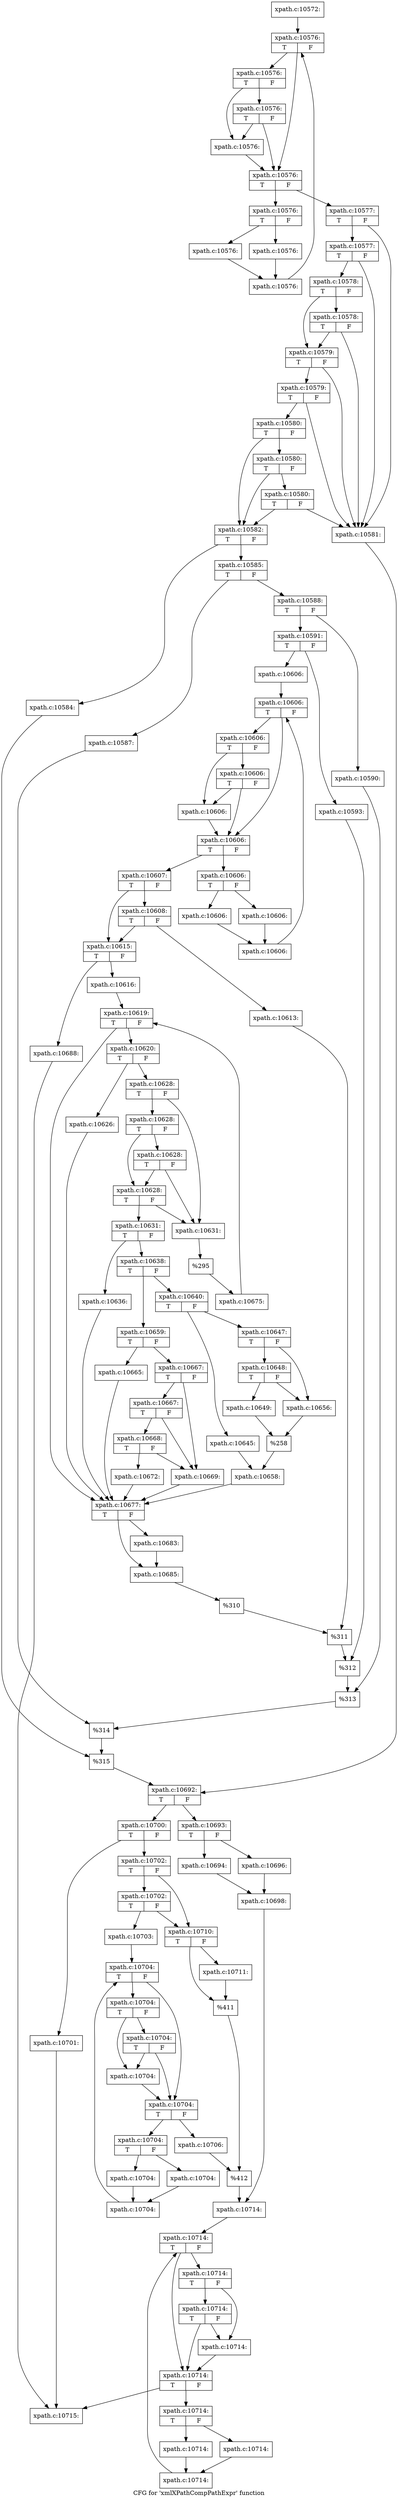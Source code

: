 digraph "CFG for 'xmlXPathCompPathExpr' function" {
	label="CFG for 'xmlXPathCompPathExpr' function";

	Node0x55e6b2c34ad0 [shape=record,label="{xpath.c:10572:}"];
	Node0x55e6b2c34ad0 -> Node0x55e6b2c3cb60;
	Node0x55e6b2c3cb60 [shape=record,label="{xpath.c:10576:|{<s0>T|<s1>F}}"];
	Node0x55e6b2c3cb60 -> Node0x55e6b2c3cda0;
	Node0x55e6b2c3cb60 -> Node0x55e6b2c3ce40;
	Node0x55e6b2c3ce40 [shape=record,label="{xpath.c:10576:|{<s0>T|<s1>F}}"];
	Node0x55e6b2c3ce40 -> Node0x55e6b2c3d100;
	Node0x55e6b2c3ce40 -> Node0x55e6b2c3cdf0;
	Node0x55e6b2c3d100 [shape=record,label="{xpath.c:10576:|{<s0>T|<s1>F}}"];
	Node0x55e6b2c3d100 -> Node0x55e6b2c3cda0;
	Node0x55e6b2c3d100 -> Node0x55e6b2c3cdf0;
	Node0x55e6b2c3cdf0 [shape=record,label="{xpath.c:10576:}"];
	Node0x55e6b2c3cdf0 -> Node0x55e6b2c3cda0;
	Node0x55e6b2c3cda0 [shape=record,label="{xpath.c:10576:|{<s0>T|<s1>F}}"];
	Node0x55e6b2c3cda0 -> Node0x55e6b2c3d5f0;
	Node0x55e6b2c3cda0 -> Node0x55e6b2c3cd50;
	Node0x55e6b2c3d5f0 [shape=record,label="{xpath.c:10576:|{<s0>T|<s1>F}}"];
	Node0x55e6b2c3d5f0 -> Node0x55e6b2c3da30;
	Node0x55e6b2c3d5f0 -> Node0x55e6b2c3da80;
	Node0x55e6b2c3da30 [shape=record,label="{xpath.c:10576:}"];
	Node0x55e6b2c3da30 -> Node0x55e6b2c3dad0;
	Node0x55e6b2c3da80 [shape=record,label="{xpath.c:10576:}"];
	Node0x55e6b2c3da80 -> Node0x55e6b2c3dad0;
	Node0x55e6b2c3dad0 [shape=record,label="{xpath.c:10576:}"];
	Node0x55e6b2c3dad0 -> Node0x55e6b2c3cb60;
	Node0x55e6b2c3cd50 [shape=record,label="{xpath.c:10577:|{<s0>T|<s1>F}}"];
	Node0x55e6b2c3cd50 -> Node0x55e6b2c3e430;
	Node0x55e6b2c3cd50 -> Node0x55e6b2c3e720;
	Node0x55e6b2c3e720 [shape=record,label="{xpath.c:10577:|{<s0>T|<s1>F}}"];
	Node0x55e6b2c3e720 -> Node0x55e6b2c3e430;
	Node0x55e6b2c3e720 -> Node0x55e6b2c3e6a0;
	Node0x55e6b2c3e6a0 [shape=record,label="{xpath.c:10578:|{<s0>T|<s1>F}}"];
	Node0x55e6b2c3e6a0 -> Node0x55e6b2c3ef80;
	Node0x55e6b2c3e6a0 -> Node0x55e6b2c3e620;
	Node0x55e6b2c3ef80 [shape=record,label="{xpath.c:10578:|{<s0>T|<s1>F}}"];
	Node0x55e6b2c3ef80 -> Node0x55e6b2c3e430;
	Node0x55e6b2c3ef80 -> Node0x55e6b2c3e620;
	Node0x55e6b2c3e620 [shape=record,label="{xpath.c:10579:|{<s0>T|<s1>F}}"];
	Node0x55e6b2c3e620 -> Node0x55e6b2c3e430;
	Node0x55e6b2c3e620 -> Node0x55e6b2c3e5a0;
	Node0x55e6b2c3e5a0 [shape=record,label="{xpath.c:10579:|{<s0>T|<s1>F}}"];
	Node0x55e6b2c3e5a0 -> Node0x55e6b2c3e430;
	Node0x55e6b2c3e5a0 -> Node0x55e6b2c3e520;
	Node0x55e6b2c3e520 [shape=record,label="{xpath.c:10580:|{<s0>T|<s1>F}}"];
	Node0x55e6b2c3e520 -> Node0x55e6b2c3fe20;
	Node0x55e6b2c3e520 -> Node0x55e6b2c3e4d0;
	Node0x55e6b2c3fe20 [shape=record,label="{xpath.c:10580:|{<s0>T|<s1>F}}"];
	Node0x55e6b2c3fe20 -> Node0x55e6b2c40260;
	Node0x55e6b2c3fe20 -> Node0x55e6b2c3e4d0;
	Node0x55e6b2c40260 [shape=record,label="{xpath.c:10580:|{<s0>T|<s1>F}}"];
	Node0x55e6b2c40260 -> Node0x55e6b2c3e430;
	Node0x55e6b2c40260 -> Node0x55e6b2c3e4d0;
	Node0x55e6b2c3e430 [shape=record,label="{xpath.c:10581:}"];
	Node0x55e6b2c3e430 -> Node0x55e6b2c3e480;
	Node0x55e6b2c3e4d0 [shape=record,label="{xpath.c:10582:|{<s0>T|<s1>F}}"];
	Node0x55e6b2c3e4d0 -> Node0x55e6b2c40ce0;
	Node0x55e6b2c3e4d0 -> Node0x55e6b2c40d80;
	Node0x55e6b2c40ce0 [shape=record,label="{xpath.c:10584:}"];
	Node0x55e6b2c40ce0 -> Node0x55e6b2c40d30;
	Node0x55e6b2c40d80 [shape=record,label="{xpath.c:10585:|{<s0>T|<s1>F}}"];
	Node0x55e6b2c40d80 -> Node0x55e6b2c41470;
	Node0x55e6b2c40d80 -> Node0x55e6b2c41510;
	Node0x55e6b2c41470 [shape=record,label="{xpath.c:10587:}"];
	Node0x55e6b2c41470 -> Node0x55e6b2c414c0;
	Node0x55e6b2c41510 [shape=record,label="{xpath.c:10588:|{<s0>T|<s1>F}}"];
	Node0x55e6b2c41510 -> Node0x55e6b2c41c00;
	Node0x55e6b2c41510 -> Node0x55e6b2c41ca0;
	Node0x55e6b2c41c00 [shape=record,label="{xpath.c:10590:}"];
	Node0x55e6b2c41c00 -> Node0x55e6b2c41c50;
	Node0x55e6b2c41ca0 [shape=record,label="{xpath.c:10591:|{<s0>T|<s1>F}}"];
	Node0x55e6b2c41ca0 -> Node0x55e6b2c42390;
	Node0x55e6b2c41ca0 -> Node0x55e6b2c42430;
	Node0x55e6b2c42390 [shape=record,label="{xpath.c:10593:}"];
	Node0x55e6b2c42390 -> Node0x55e6b2c423e0;
	Node0x55e6b2c42430 [shape=record,label="{xpath.c:10606:}"];
	Node0x55e6b2c42430 -> Node0x55e6b2c42b20;
	Node0x55e6b2c42b20 [shape=record,label="{xpath.c:10606:|{<s0>T|<s1>F}}"];
	Node0x55e6b2c42b20 -> Node0x55e6b2c42d60;
	Node0x55e6b2c42b20 -> Node0x55e6b2c42e00;
	Node0x55e6b2c42e00 [shape=record,label="{xpath.c:10606:|{<s0>T|<s1>F}}"];
	Node0x55e6b2c42e00 -> Node0x55e6b2c43160;
	Node0x55e6b2c42e00 -> Node0x55e6b2c42db0;
	Node0x55e6b2c43160 [shape=record,label="{xpath.c:10606:|{<s0>T|<s1>F}}"];
	Node0x55e6b2c43160 -> Node0x55e6b2c42d60;
	Node0x55e6b2c43160 -> Node0x55e6b2c42db0;
	Node0x55e6b2c42db0 [shape=record,label="{xpath.c:10606:}"];
	Node0x55e6b2c42db0 -> Node0x55e6b2c42d60;
	Node0x55e6b2c42d60 [shape=record,label="{xpath.c:10606:|{<s0>T|<s1>F}}"];
	Node0x55e6b2c42d60 -> Node0x55e6b2c43790;
	Node0x55e6b2c42d60 -> Node0x55e6b2c42d10;
	Node0x55e6b2c43790 [shape=record,label="{xpath.c:10606:|{<s0>T|<s1>F}}"];
	Node0x55e6b2c43790 -> Node0x55e6b2c43bd0;
	Node0x55e6b2c43790 -> Node0x55e6b2c43c20;
	Node0x55e6b2c43bd0 [shape=record,label="{xpath.c:10606:}"];
	Node0x55e6b2c43bd0 -> Node0x55e6b2c43c70;
	Node0x55e6b2c43c20 [shape=record,label="{xpath.c:10606:}"];
	Node0x55e6b2c43c20 -> Node0x55e6b2c43c70;
	Node0x55e6b2c43c70 [shape=record,label="{xpath.c:10606:}"];
	Node0x55e6b2c43c70 -> Node0x55e6b2c42b20;
	Node0x55e6b2c42d10 [shape=record,label="{xpath.c:10607:|{<s0>T|<s1>F}}"];
	Node0x55e6b2c42d10 -> Node0x55e6b2c44fb0;
	Node0x55e6b2c42d10 -> Node0x55e6b2c44f60;
	Node0x55e6b2c44fb0 [shape=record,label="{xpath.c:10608:|{<s0>T|<s1>F}}"];
	Node0x55e6b2c44fb0 -> Node0x55e6b2c44ec0;
	Node0x55e6b2c44fb0 -> Node0x55e6b2c44f60;
	Node0x55e6b2c44ec0 [shape=record,label="{xpath.c:10613:}"];
	Node0x55e6b2c44ec0 -> Node0x55e6b2c44f10;
	Node0x55e6b2c44f60 [shape=record,label="{xpath.c:10615:|{<s0>T|<s1>F}}"];
	Node0x55e6b2c44f60 -> Node0x55e6b2c45a90;
	Node0x55e6b2c44f60 -> Node0x55e6b2c45b30;
	Node0x55e6b2c45a90 [shape=record,label="{xpath.c:10616:}"];
	Node0x55e6b2c45a90 -> Node0x55e6b2c46250;
	Node0x55e6b2c46250 [shape=record,label="{xpath.c:10619:|{<s0>T|<s1>F}}"];
	Node0x55e6b2c46250 -> Node0x55e6b2c46920;
	Node0x55e6b2c46250 -> Node0x55e6b2c46470;
	Node0x55e6b2c46920 [shape=record,label="{xpath.c:10620:|{<s0>T|<s1>F}}"];
	Node0x55e6b2c46920 -> Node0x55e6b2c46b10;
	Node0x55e6b2c46920 -> Node0x55e6b2c46bb0;
	Node0x55e6b2c46b10 [shape=record,label="{xpath.c:10626:}"];
	Node0x55e6b2c46b10 -> Node0x55e6b2c46470;
	Node0x55e6b2c46bb0 [shape=record,label="{xpath.c:10628:|{<s0>T|<s1>F}}"];
	Node0x55e6b2c46bb0 -> Node0x55e6b2c47340;
	Node0x55e6b2c46bb0 -> Node0x55e6b2c474b0;
	Node0x55e6b2c474b0 [shape=record,label="{xpath.c:10628:|{<s0>T|<s1>F}}"];
	Node0x55e6b2c474b0 -> Node0x55e6b2c479e0;
	Node0x55e6b2c474b0 -> Node0x55e6b2c47430;
	Node0x55e6b2c479e0 [shape=record,label="{xpath.c:10628:|{<s0>T|<s1>F}}"];
	Node0x55e6b2c479e0 -> Node0x55e6b2c47340;
	Node0x55e6b2c479e0 -> Node0x55e6b2c47430;
	Node0x55e6b2c47430 [shape=record,label="{xpath.c:10628:|{<s0>T|<s1>F}}"];
	Node0x55e6b2c47430 -> Node0x55e6b2c47340;
	Node0x55e6b2c47430 -> Node0x55e6b2c473e0;
	Node0x55e6b2c47340 [shape=record,label="{xpath.c:10631:}"];
	Node0x55e6b2c47340 -> Node0x55e6b2c47390;
	Node0x55e6b2c473e0 [shape=record,label="{xpath.c:10631:|{<s0>T|<s1>F}}"];
	Node0x55e6b2c473e0 -> Node0x55e6b2c48920;
	Node0x55e6b2c473e0 -> Node0x55e6b2c489c0;
	Node0x55e6b2c48920 [shape=record,label="{xpath.c:10636:}"];
	Node0x55e6b2c48920 -> Node0x55e6b2c46470;
	Node0x55e6b2c489c0 [shape=record,label="{xpath.c:10638:|{<s0>T|<s1>F}}"];
	Node0x55e6b2c489c0 -> Node0x55e6b2c49230;
	Node0x55e6b2c489c0 -> Node0x55e6b2c492d0;
	Node0x55e6b2c49230 [shape=record,label="{xpath.c:10640:|{<s0>T|<s1>F}}"];
	Node0x55e6b2c49230 -> Node0x55e6b2c499a0;
	Node0x55e6b2c49230 -> Node0x55e6b2c49a40;
	Node0x55e6b2c499a0 [shape=record,label="{xpath.c:10645:}"];
	Node0x55e6b2c499a0 -> Node0x55e6b2c499f0;
	Node0x55e6b2c49a40 [shape=record,label="{xpath.c:10647:|{<s0>T|<s1>F}}"];
	Node0x55e6b2c49a40 -> Node0x55e6b2c49fd0;
	Node0x55e6b2c49a40 -> Node0x55e6b2c49f80;
	Node0x55e6b2c49fd0 [shape=record,label="{xpath.c:10648:|{<s0>T|<s1>F}}"];
	Node0x55e6b2c49fd0 -> Node0x55e6b2c49ee0;
	Node0x55e6b2c49fd0 -> Node0x55e6b2c49f80;
	Node0x55e6b2c49ee0 [shape=record,label="{xpath.c:10649:}"];
	Node0x55e6b2c49ee0 -> Node0x55e6b2c49f30;
	Node0x55e6b2c49f80 [shape=record,label="{xpath.c:10656:}"];
	Node0x55e6b2c49f80 -> Node0x55e6b2c49f30;
	Node0x55e6b2c49f30 [shape=record,label="{%258}"];
	Node0x55e6b2c49f30 -> Node0x55e6b2c499f0;
	Node0x55e6b2c499f0 [shape=record,label="{xpath.c:10658:}"];
	Node0x55e6b2c499f0 -> Node0x55e6b2c46470;
	Node0x55e6b2c492d0 [shape=record,label="{xpath.c:10659:|{<s0>T|<s1>F}}"];
	Node0x55e6b2c492d0 -> Node0x55e6b2c4aec0;
	Node0x55e6b2c492d0 -> Node0x55e6b2c4af60;
	Node0x55e6b2c4aec0 [shape=record,label="{xpath.c:10665:}"];
	Node0x55e6b2c4aec0 -> Node0x55e6b2c46470;
	Node0x55e6b2c4af60 [shape=record,label="{xpath.c:10667:|{<s0>T|<s1>F}}"];
	Node0x55e6b2c4af60 -> Node0x55e6b2c4b7d0;
	Node0x55e6b2c4af60 -> Node0x55e6b2c4b940;
	Node0x55e6b2c4b940 [shape=record,label="{xpath.c:10667:|{<s0>T|<s1>F}}"];
	Node0x55e6b2c4b940 -> Node0x55e6b2c4b7d0;
	Node0x55e6b2c4b940 -> Node0x55e6b2c4b8c0;
	Node0x55e6b2c4b8c0 [shape=record,label="{xpath.c:10668:|{<s0>T|<s1>F}}"];
	Node0x55e6b2c4b8c0 -> Node0x55e6b2c4b7d0;
	Node0x55e6b2c4b8c0 -> Node0x55e6b2c4b870;
	Node0x55e6b2c4b7d0 [shape=record,label="{xpath.c:10669:}"];
	Node0x55e6b2c4b7d0 -> Node0x55e6b2c46470;
	Node0x55e6b2c4b870 [shape=record,label="{xpath.c:10672:}"];
	Node0x55e6b2c4b870 -> Node0x55e6b2c46470;
	Node0x55e6b2c47390 [shape=record,label="{%295}"];
	Node0x55e6b2c47390 -> Node0x55e6b2c46b60;
	Node0x55e6b2c46b60 [shape=record,label="{xpath.c:10675:}"];
	Node0x55e6b2c46b60 -> Node0x55e6b2c46250;
	Node0x55e6b2c46470 [shape=record,label="{xpath.c:10677:|{<s0>T|<s1>F}}"];
	Node0x55e6b2c46470 -> Node0x55e6b2c48970;
	Node0x55e6b2c46470 -> Node0x55e6b2c49280;
	Node0x55e6b2c48970 [shape=record,label="{xpath.c:10683:}"];
	Node0x55e6b2c48970 -> Node0x55e6b2c49280;
	Node0x55e6b2c49280 [shape=record,label="{xpath.c:10685:}"];
	Node0x55e6b2c49280 -> Node0x55e6b2c45ae0;
	Node0x55e6b2c45b30 [shape=record,label="{xpath.c:10688:}"];
	Node0x55e6b2c45b30 -> Node0x55e6b2c53920;
	Node0x55e6b2c45ae0 [shape=record,label="{%310}"];
	Node0x55e6b2c45ae0 -> Node0x55e6b2c44f10;
	Node0x55e6b2c44f10 [shape=record,label="{%311}"];
	Node0x55e6b2c44f10 -> Node0x55e6b2c423e0;
	Node0x55e6b2c423e0 [shape=record,label="{%312}"];
	Node0x55e6b2c423e0 -> Node0x55e6b2c41c50;
	Node0x55e6b2c41c50 [shape=record,label="{%313}"];
	Node0x55e6b2c41c50 -> Node0x55e6b2c414c0;
	Node0x55e6b2c414c0 [shape=record,label="{%314}"];
	Node0x55e6b2c414c0 -> Node0x55e6b2c40d30;
	Node0x55e6b2c40d30 [shape=record,label="{%315}"];
	Node0x55e6b2c40d30 -> Node0x55e6b2c3e480;
	Node0x55e6b2c3e480 [shape=record,label="{xpath.c:10692:|{<s0>T|<s1>F}}"];
	Node0x55e6b2c3e480 -> Node0x55e6b2c4af10;
	Node0x55e6b2c3e480 -> Node0x55e6b2c4e450;
	Node0x55e6b2c4af10 [shape=record,label="{xpath.c:10693:|{<s0>T|<s1>F}}"];
	Node0x55e6b2c4af10 -> Node0x55e6b2c4e750;
	Node0x55e6b2c4af10 -> Node0x55e6b2c4e7f0;
	Node0x55e6b2c4e750 [shape=record,label="{xpath.c:10694:}"];
	Node0x55e6b2c4e750 -> Node0x55e6b2c4e7a0;
	Node0x55e6b2c4e7f0 [shape=record,label="{xpath.c:10696:}"];
	Node0x55e6b2c4e7f0 -> Node0x55e6b2c4e7a0;
	Node0x55e6b2c4e7a0 [shape=record,label="{xpath.c:10698:}"];
	Node0x55e6b2c4e7a0 -> Node0x55e6b2c4b820;
	Node0x55e6b2c4e450 [shape=record,label="{xpath.c:10700:|{<s0>T|<s1>F}}"];
	Node0x55e6b2c4e450 -> Node0x55e6b2c4f7e0;
	Node0x55e6b2c4e450 -> Node0x55e6b2c4fc90;
	Node0x55e6b2c4f7e0 [shape=record,label="{xpath.c:10701:}"];
	Node0x55e6b2c4f7e0 -> Node0x55e6b2c53920;
	Node0x55e6b2c4fc90 [shape=record,label="{xpath.c:10702:|{<s0>T|<s1>F}}"];
	Node0x55e6b2c4fc90 -> Node0x55e6b2c50040;
	Node0x55e6b2c4fc90 -> Node0x55e6b2c4fff0;
	Node0x55e6b2c50040 [shape=record,label="{xpath.c:10702:|{<s0>T|<s1>F}}"];
	Node0x55e6b2c50040 -> Node0x55e6b2c4ff50;
	Node0x55e6b2c50040 -> Node0x55e6b2c4fff0;
	Node0x55e6b2c4ff50 [shape=record,label="{xpath.c:10703:}"];
	Node0x55e6b2c4ff50 -> Node0x55e6b2c50b70;
	Node0x55e6b2c50b70 [shape=record,label="{xpath.c:10704:|{<s0>T|<s1>F}}"];
	Node0x55e6b2c50b70 -> Node0x55e6b2c50db0;
	Node0x55e6b2c50b70 -> Node0x55e6b2c50e50;
	Node0x55e6b2c50e50 [shape=record,label="{xpath.c:10704:|{<s0>T|<s1>F}}"];
	Node0x55e6b2c50e50 -> Node0x55e6b2c511b0;
	Node0x55e6b2c50e50 -> Node0x55e6b2c50e00;
	Node0x55e6b2c511b0 [shape=record,label="{xpath.c:10704:|{<s0>T|<s1>F}}"];
	Node0x55e6b2c511b0 -> Node0x55e6b2c50db0;
	Node0x55e6b2c511b0 -> Node0x55e6b2c50e00;
	Node0x55e6b2c50e00 [shape=record,label="{xpath.c:10704:}"];
	Node0x55e6b2c50e00 -> Node0x55e6b2c50db0;
	Node0x55e6b2c50db0 [shape=record,label="{xpath.c:10704:|{<s0>T|<s1>F}}"];
	Node0x55e6b2c50db0 -> Node0x55e6b2c517e0;
	Node0x55e6b2c50db0 -> Node0x55e6b2c50d60;
	Node0x55e6b2c517e0 [shape=record,label="{xpath.c:10704:|{<s0>T|<s1>F}}"];
	Node0x55e6b2c517e0 -> Node0x55e6b2c51c20;
	Node0x55e6b2c517e0 -> Node0x55e6b2c51c70;
	Node0x55e6b2c51c20 [shape=record,label="{xpath.c:10704:}"];
	Node0x55e6b2c51c20 -> Node0x55e6b2c51cc0;
	Node0x55e6b2c51c70 [shape=record,label="{xpath.c:10704:}"];
	Node0x55e6b2c51c70 -> Node0x55e6b2c51cc0;
	Node0x55e6b2c51cc0 [shape=record,label="{xpath.c:10704:}"];
	Node0x55e6b2c51cc0 -> Node0x55e6b2c50b70;
	Node0x55e6b2c50d60 [shape=record,label="{xpath.c:10706:}"];
	Node0x55e6b2c50d60 -> Node0x55e6b2c4ffa0;
	Node0x55e6b2c4fff0 [shape=record,label="{xpath.c:10710:|{<s0>T|<s1>F}}"];
	Node0x55e6b2c4fff0 -> Node0x55e6b2c52f10;
	Node0x55e6b2c4fff0 -> Node0x55e6b2c52f60;
	Node0x55e6b2c52f10 [shape=record,label="{xpath.c:10711:}"];
	Node0x55e6b2c52f10 -> Node0x55e6b2c52f60;
	Node0x55e6b2c52f60 [shape=record,label="{%411}"];
	Node0x55e6b2c52f60 -> Node0x55e6b2c4ffa0;
	Node0x55e6b2c4ffa0 [shape=record,label="{%412}"];
	Node0x55e6b2c4ffa0 -> Node0x55e6b2c4b820;
	Node0x55e6b2c4b820 [shape=record,label="{xpath.c:10714:}"];
	Node0x55e6b2c4b820 -> Node0x55e6b2c53730;
	Node0x55e6b2c53730 [shape=record,label="{xpath.c:10714:|{<s0>T|<s1>F}}"];
	Node0x55e6b2c53730 -> Node0x55e6b2c53970;
	Node0x55e6b2c53730 -> Node0x55e6b2c53a10;
	Node0x55e6b2c53a10 [shape=record,label="{xpath.c:10714:|{<s0>T|<s1>F}}"];
	Node0x55e6b2c53a10 -> Node0x55e6b2c53d70;
	Node0x55e6b2c53a10 -> Node0x55e6b2c539c0;
	Node0x55e6b2c53d70 [shape=record,label="{xpath.c:10714:|{<s0>T|<s1>F}}"];
	Node0x55e6b2c53d70 -> Node0x55e6b2c53970;
	Node0x55e6b2c53d70 -> Node0x55e6b2c539c0;
	Node0x55e6b2c539c0 [shape=record,label="{xpath.c:10714:}"];
	Node0x55e6b2c539c0 -> Node0x55e6b2c53970;
	Node0x55e6b2c53970 [shape=record,label="{xpath.c:10714:|{<s0>T|<s1>F}}"];
	Node0x55e6b2c53970 -> Node0x55e6b2c543a0;
	Node0x55e6b2c53970 -> Node0x55e6b2c53920;
	Node0x55e6b2c543a0 [shape=record,label="{xpath.c:10714:|{<s0>T|<s1>F}}"];
	Node0x55e6b2c543a0 -> Node0x55e6b2c547e0;
	Node0x55e6b2c543a0 -> Node0x55e6b2c54830;
	Node0x55e6b2c547e0 [shape=record,label="{xpath.c:10714:}"];
	Node0x55e6b2c547e0 -> Node0x55e6b2c54880;
	Node0x55e6b2c54830 [shape=record,label="{xpath.c:10714:}"];
	Node0x55e6b2c54830 -> Node0x55e6b2c54880;
	Node0x55e6b2c54880 [shape=record,label="{xpath.c:10714:}"];
	Node0x55e6b2c54880 -> Node0x55e6b2c53730;
	Node0x55e6b2c53920 [shape=record,label="{xpath.c:10715:}"];
}
